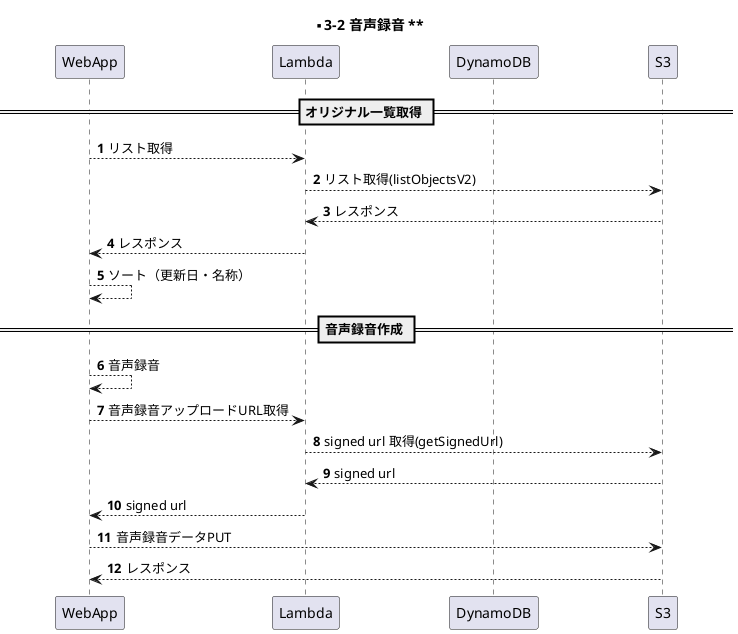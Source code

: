 @startuml s3-2

participant WebApp order 1
participant Lambda order 2
participant DynamoDB order 3
participant S3 order 4
skinparam ParticipantPadding 50
autonumber

title ** 3-2 音声録音 **

== オリジナル一覧取得 ==
WebApp --> Lambda: リスト取得
Lambda --> S3: リスト取得(listObjectsV2)
Lambda <-- S3: レスポンス
WebApp <-- Lambda: レスポンス
WebApp --> WebApp: ソート（更新日・名称）

== 音声録音作成 ==
WebApp --> WebApp: 音声録音
WebApp --> Lambda: 音声録音アップロードURL取得
Lambda --> S3: signed url 取得(getSignedUrl)
Lambda <-- S3: signed url
WebApp <-- Lambda: signed url
WebApp --> S3: 音声録音データPUT
WebApp <-- S3: レスポンス

@enduml
